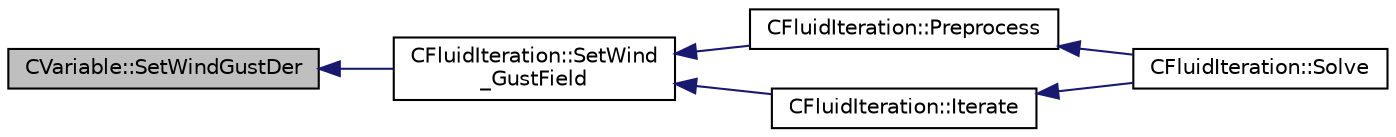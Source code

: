 digraph "CVariable::SetWindGustDer"
{
  edge [fontname="Helvetica",fontsize="10",labelfontname="Helvetica",labelfontsize="10"];
  node [fontname="Helvetica",fontsize="10",shape=record];
  rankdir="LR";
  Node7111 [label="CVariable::SetWindGustDer",height=0.2,width=0.4,color="black", fillcolor="grey75", style="filled", fontcolor="black"];
  Node7111 -> Node7112 [dir="back",color="midnightblue",fontsize="10",style="solid",fontname="Helvetica"];
  Node7112 [label="CFluidIteration::SetWind\l_GustField",height=0.2,width=0.4,color="black", fillcolor="white", style="filled",URL="$class_c_fluid_iteration.html#a5d649a21860ed9cefd56a18e3fc4557a",tooltip="Imposes a gust via the grid velocities. "];
  Node7112 -> Node7113 [dir="back",color="midnightblue",fontsize="10",style="solid",fontname="Helvetica"];
  Node7113 [label="CFluidIteration::Preprocess",height=0.2,width=0.4,color="black", fillcolor="white", style="filled",URL="$class_c_fluid_iteration.html#a9fe831e72f07c42d9c04d20ecd87a1e1",tooltip="Preprocessing to prepare for an iteration of the physics. "];
  Node7113 -> Node7114 [dir="back",color="midnightblue",fontsize="10",style="solid",fontname="Helvetica"];
  Node7114 [label="CFluidIteration::Solve",height=0.2,width=0.4,color="black", fillcolor="white", style="filled",URL="$class_c_fluid_iteration.html#ae22cd342c9c9d2ea5ac3f5103394ff80",tooltip="Iterate the fluid system for a number of Inner_Iter iterations. "];
  Node7112 -> Node7115 [dir="back",color="midnightblue",fontsize="10",style="solid",fontname="Helvetica"];
  Node7115 [label="CFluidIteration::Iterate",height=0.2,width=0.4,color="black", fillcolor="white", style="filled",URL="$class_c_fluid_iteration.html#ab1379b4cba3d8c893395123fb6030986",tooltip="Perform a single iteration of the fluid system. "];
  Node7115 -> Node7114 [dir="back",color="midnightblue",fontsize="10",style="solid",fontname="Helvetica"];
}
